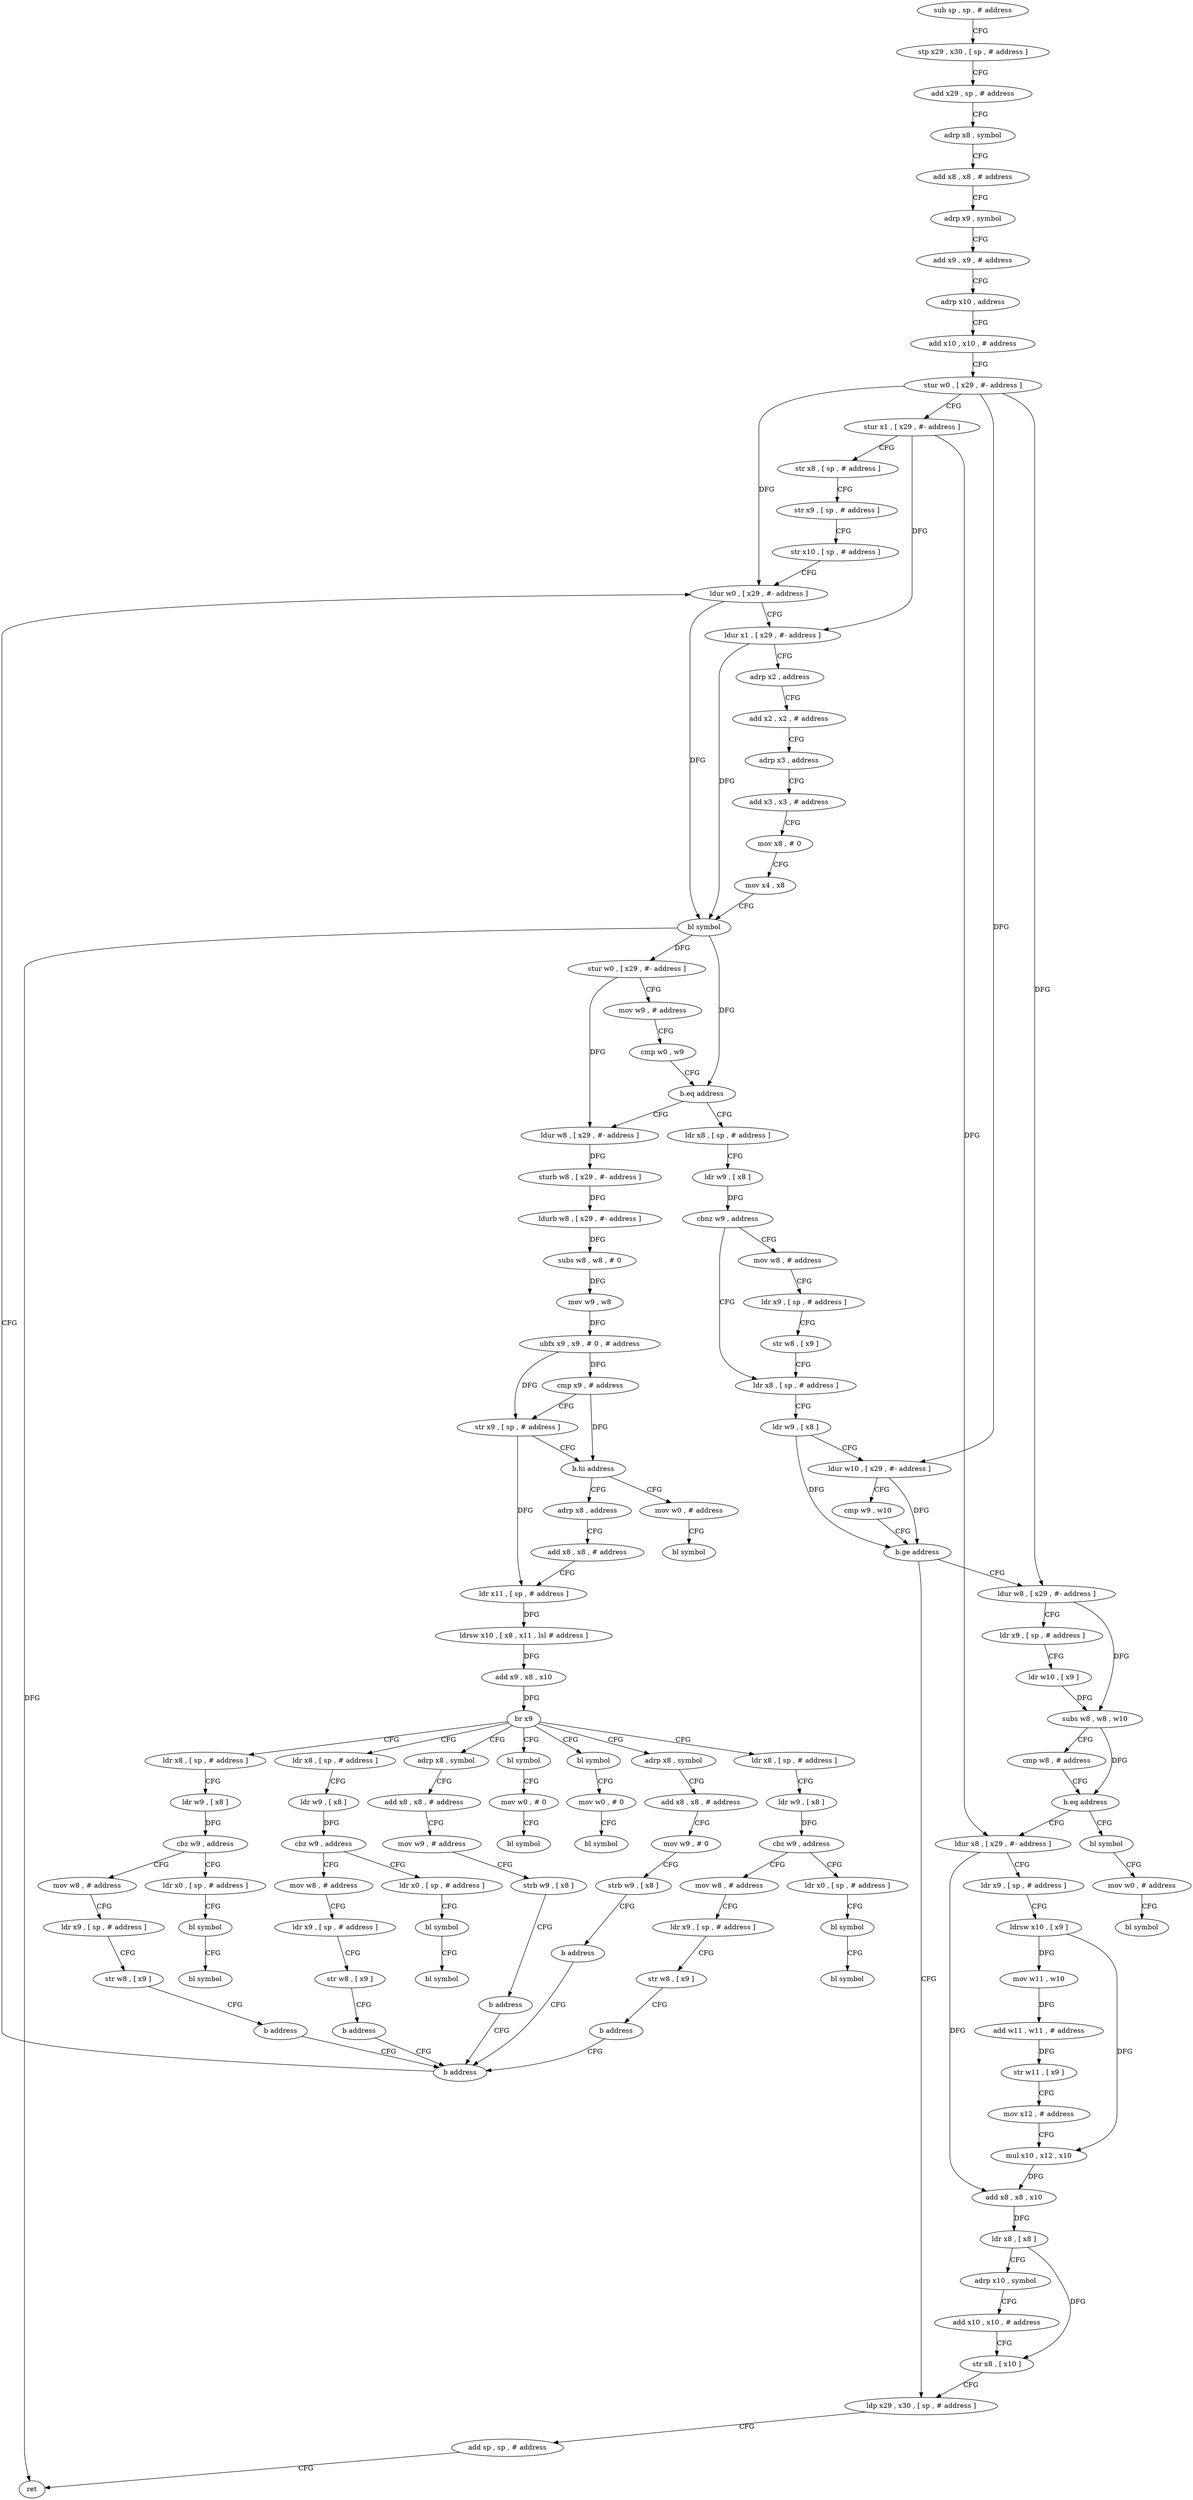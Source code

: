 digraph "func" {
"4217176" [label = "sub sp , sp , # address" ]
"4217180" [label = "stp x29 , x30 , [ sp , # address ]" ]
"4217184" [label = "add x29 , sp , # address" ]
"4217188" [label = "adrp x8 , symbol" ]
"4217192" [label = "add x8 , x8 , # address" ]
"4217196" [label = "adrp x9 , symbol" ]
"4217200" [label = "add x9 , x9 , # address" ]
"4217204" [label = "adrp x10 , address" ]
"4217208" [label = "add x10 , x10 , # address" ]
"4217212" [label = "stur w0 , [ x29 , #- address ]" ]
"4217216" [label = "stur x1 , [ x29 , #- address ]" ]
"4217220" [label = "str x8 , [ sp , # address ]" ]
"4217224" [label = "str x9 , [ sp , # address ]" ]
"4217228" [label = "str x10 , [ sp , # address ]" ]
"4217232" [label = "ldur w0 , [ x29 , #- address ]" ]
"4217540" [label = "ldr x8 , [ sp , # address ]" ]
"4217544" [label = "ldr w9 , [ x8 ]" ]
"4217548" [label = "cbnz w9 , address" ]
"4217564" [label = "ldr x8 , [ sp , # address ]" ]
"4217552" [label = "mov w8 , # address" ]
"4217284" [label = "ldur w8 , [ x29 , #- address ]" ]
"4217288" [label = "sturb w8 , [ x29 , #- address ]" ]
"4217292" [label = "ldurb w8 , [ x29 , #- address ]" ]
"4217296" [label = "subs w8 , w8 , # 0" ]
"4217300" [label = "mov w9 , w8" ]
"4217304" [label = "ubfx x9 , x9 , # 0 , # address" ]
"4217308" [label = "cmp x9 , # address" ]
"4217312" [label = "str x9 , [ sp , # address ]" ]
"4217316" [label = "b.hi address" ]
"4217528" [label = "mov w0 , # address" ]
"4217320" [label = "adrp x8 , address" ]
"4217568" [label = "ldr w9 , [ x8 ]" ]
"4217572" [label = "ldur w10 , [ x29 , #- address ]" ]
"4217576" [label = "cmp w9 , w10" ]
"4217580" [label = "b.ge address" ]
"4217672" [label = "ldp x29 , x30 , [ sp , # address ]" ]
"4217584" [label = "ldur w8 , [ x29 , #- address ]" ]
"4217556" [label = "ldr x9 , [ sp , # address ]" ]
"4217560" [label = "str w8 , [ x9 ]" ]
"4217532" [label = "bl symbol" ]
"4217324" [label = "add x8 , x8 , # address" ]
"4217328" [label = "ldr x11 , [ sp , # address ]" ]
"4217332" [label = "ldrsw x10 , [ x8 , x11 , lsl # address ]" ]
"4217336" [label = "add x9 , x8 , x10" ]
"4217340" [label = "br x9" ]
"4217344" [label = "bl symbol" ]
"4217356" [label = "bl symbol" ]
"4217368" [label = "adrp x8 , symbol" ]
"4217388" [label = "adrp x8 , symbol" ]
"4217408" [label = "ldr x8 , [ sp , # address ]" ]
"4217448" [label = "ldr x8 , [ sp , # address ]" ]
"4217488" [label = "ldr x8 , [ sp , # address ]" ]
"4217676" [label = "add sp , sp , # address" ]
"4217680" [label = "ret" ]
"4217588" [label = "ldr x9 , [ sp , # address ]" ]
"4217592" [label = "ldr w10 , [ x9 ]" ]
"4217596" [label = "subs w8 , w8 , w10" ]
"4217600" [label = "cmp w8 , # address" ]
"4217604" [label = "b.eq address" ]
"4217620" [label = "ldur x8 , [ x29 , #- address ]" ]
"4217608" [label = "bl symbol" ]
"4217348" [label = "mov w0 , # 0" ]
"4217352" [label = "bl symbol" ]
"4217360" [label = "mov w0 , # 0" ]
"4217364" [label = "bl symbol" ]
"4217372" [label = "add x8 , x8 , # address" ]
"4217376" [label = "mov w9 , # 0" ]
"4217380" [label = "strb w9 , [ x8 ]" ]
"4217384" [label = "b address" ]
"4217536" [label = "b address" ]
"4217392" [label = "add x8 , x8 , # address" ]
"4217396" [label = "mov w9 , # address" ]
"4217400" [label = "strb w9 , [ x8 ]" ]
"4217404" [label = "b address" ]
"4217412" [label = "ldr w9 , [ x8 ]" ]
"4217416" [label = "cbz w9 , address" ]
"4217432" [label = "mov w8 , # address" ]
"4217420" [label = "ldr x0 , [ sp , # address ]" ]
"4217452" [label = "ldr w9 , [ x8 ]" ]
"4217456" [label = "cbz w9 , address" ]
"4217472" [label = "mov w8 , # address" ]
"4217460" [label = "ldr x0 , [ sp , # address ]" ]
"4217492" [label = "ldr w9 , [ x8 ]" ]
"4217496" [label = "cbz w9 , address" ]
"4217512" [label = "mov w8 , # address" ]
"4217500" [label = "ldr x0 , [ sp , # address ]" ]
"4217624" [label = "ldr x9 , [ sp , # address ]" ]
"4217628" [label = "ldrsw x10 , [ x9 ]" ]
"4217632" [label = "mov w11 , w10" ]
"4217636" [label = "add w11 , w11 , # address" ]
"4217640" [label = "str w11 , [ x9 ]" ]
"4217644" [label = "mov x12 , # address" ]
"4217648" [label = "mul x10 , x12 , x10" ]
"4217652" [label = "add x8 , x8 , x10" ]
"4217656" [label = "ldr x8 , [ x8 ]" ]
"4217660" [label = "adrp x10 , symbol" ]
"4217664" [label = "add x10 , x10 , # address" ]
"4217668" [label = "str x8 , [ x10 ]" ]
"4217612" [label = "mov w0 , # address" ]
"4217616" [label = "bl symbol" ]
"4217436" [label = "ldr x9 , [ sp , # address ]" ]
"4217440" [label = "str w8 , [ x9 ]" ]
"4217444" [label = "b address" ]
"4217424" [label = "bl symbol" ]
"4217428" [label = "bl symbol" ]
"4217476" [label = "ldr x9 , [ sp , # address ]" ]
"4217480" [label = "str w8 , [ x9 ]" ]
"4217484" [label = "b address" ]
"4217464" [label = "bl symbol" ]
"4217468" [label = "bl symbol" ]
"4217516" [label = "ldr x9 , [ sp , # address ]" ]
"4217520" [label = "str w8 , [ x9 ]" ]
"4217524" [label = "b address" ]
"4217504" [label = "bl symbol" ]
"4217508" [label = "bl symbol" ]
"4217236" [label = "ldur x1 , [ x29 , #- address ]" ]
"4217240" [label = "adrp x2 , address" ]
"4217244" [label = "add x2 , x2 , # address" ]
"4217248" [label = "adrp x3 , address" ]
"4217252" [label = "add x3 , x3 , # address" ]
"4217256" [label = "mov x8 , # 0" ]
"4217260" [label = "mov x4 , x8" ]
"4217264" [label = "bl symbol" ]
"4217268" [label = "stur w0 , [ x29 , #- address ]" ]
"4217272" [label = "mov w9 , # address" ]
"4217276" [label = "cmp w0 , w9" ]
"4217280" [label = "b.eq address" ]
"4217176" -> "4217180" [ label = "CFG" ]
"4217180" -> "4217184" [ label = "CFG" ]
"4217184" -> "4217188" [ label = "CFG" ]
"4217188" -> "4217192" [ label = "CFG" ]
"4217192" -> "4217196" [ label = "CFG" ]
"4217196" -> "4217200" [ label = "CFG" ]
"4217200" -> "4217204" [ label = "CFG" ]
"4217204" -> "4217208" [ label = "CFG" ]
"4217208" -> "4217212" [ label = "CFG" ]
"4217212" -> "4217216" [ label = "CFG" ]
"4217212" -> "4217232" [ label = "DFG" ]
"4217212" -> "4217572" [ label = "DFG" ]
"4217212" -> "4217584" [ label = "DFG" ]
"4217216" -> "4217220" [ label = "CFG" ]
"4217216" -> "4217236" [ label = "DFG" ]
"4217216" -> "4217620" [ label = "DFG" ]
"4217220" -> "4217224" [ label = "CFG" ]
"4217224" -> "4217228" [ label = "CFG" ]
"4217228" -> "4217232" [ label = "CFG" ]
"4217232" -> "4217236" [ label = "CFG" ]
"4217232" -> "4217264" [ label = "DFG" ]
"4217540" -> "4217544" [ label = "CFG" ]
"4217544" -> "4217548" [ label = "DFG" ]
"4217548" -> "4217564" [ label = "CFG" ]
"4217548" -> "4217552" [ label = "CFG" ]
"4217564" -> "4217568" [ label = "CFG" ]
"4217552" -> "4217556" [ label = "CFG" ]
"4217284" -> "4217288" [ label = "DFG" ]
"4217288" -> "4217292" [ label = "DFG" ]
"4217292" -> "4217296" [ label = "DFG" ]
"4217296" -> "4217300" [ label = "DFG" ]
"4217300" -> "4217304" [ label = "DFG" ]
"4217304" -> "4217308" [ label = "DFG" ]
"4217304" -> "4217312" [ label = "DFG" ]
"4217308" -> "4217312" [ label = "CFG" ]
"4217308" -> "4217316" [ label = "DFG" ]
"4217312" -> "4217316" [ label = "CFG" ]
"4217312" -> "4217328" [ label = "DFG" ]
"4217316" -> "4217528" [ label = "CFG" ]
"4217316" -> "4217320" [ label = "CFG" ]
"4217528" -> "4217532" [ label = "CFG" ]
"4217320" -> "4217324" [ label = "CFG" ]
"4217568" -> "4217572" [ label = "CFG" ]
"4217568" -> "4217580" [ label = "DFG" ]
"4217572" -> "4217576" [ label = "CFG" ]
"4217572" -> "4217580" [ label = "DFG" ]
"4217576" -> "4217580" [ label = "CFG" ]
"4217580" -> "4217672" [ label = "CFG" ]
"4217580" -> "4217584" [ label = "CFG" ]
"4217672" -> "4217676" [ label = "CFG" ]
"4217584" -> "4217588" [ label = "CFG" ]
"4217584" -> "4217596" [ label = "DFG" ]
"4217556" -> "4217560" [ label = "CFG" ]
"4217560" -> "4217564" [ label = "CFG" ]
"4217324" -> "4217328" [ label = "CFG" ]
"4217328" -> "4217332" [ label = "DFG" ]
"4217332" -> "4217336" [ label = "DFG" ]
"4217336" -> "4217340" [ label = "DFG" ]
"4217340" -> "4217344" [ label = "CFG" ]
"4217340" -> "4217356" [ label = "CFG" ]
"4217340" -> "4217368" [ label = "CFG" ]
"4217340" -> "4217388" [ label = "CFG" ]
"4217340" -> "4217408" [ label = "CFG" ]
"4217340" -> "4217448" [ label = "CFG" ]
"4217340" -> "4217488" [ label = "CFG" ]
"4217344" -> "4217348" [ label = "CFG" ]
"4217356" -> "4217360" [ label = "CFG" ]
"4217368" -> "4217372" [ label = "CFG" ]
"4217388" -> "4217392" [ label = "CFG" ]
"4217408" -> "4217412" [ label = "CFG" ]
"4217448" -> "4217452" [ label = "CFG" ]
"4217488" -> "4217492" [ label = "CFG" ]
"4217676" -> "4217680" [ label = "CFG" ]
"4217588" -> "4217592" [ label = "CFG" ]
"4217592" -> "4217596" [ label = "DFG" ]
"4217596" -> "4217600" [ label = "CFG" ]
"4217596" -> "4217604" [ label = "DFG" ]
"4217600" -> "4217604" [ label = "CFG" ]
"4217604" -> "4217620" [ label = "CFG" ]
"4217604" -> "4217608" [ label = "CFG" ]
"4217620" -> "4217624" [ label = "CFG" ]
"4217620" -> "4217652" [ label = "DFG" ]
"4217608" -> "4217612" [ label = "CFG" ]
"4217348" -> "4217352" [ label = "CFG" ]
"4217360" -> "4217364" [ label = "CFG" ]
"4217372" -> "4217376" [ label = "CFG" ]
"4217376" -> "4217380" [ label = "CFG" ]
"4217380" -> "4217384" [ label = "CFG" ]
"4217384" -> "4217536" [ label = "CFG" ]
"4217536" -> "4217232" [ label = "CFG" ]
"4217392" -> "4217396" [ label = "CFG" ]
"4217396" -> "4217400" [ label = "CFG" ]
"4217400" -> "4217404" [ label = "CFG" ]
"4217404" -> "4217536" [ label = "CFG" ]
"4217412" -> "4217416" [ label = "DFG" ]
"4217416" -> "4217432" [ label = "CFG" ]
"4217416" -> "4217420" [ label = "CFG" ]
"4217432" -> "4217436" [ label = "CFG" ]
"4217420" -> "4217424" [ label = "CFG" ]
"4217452" -> "4217456" [ label = "DFG" ]
"4217456" -> "4217472" [ label = "CFG" ]
"4217456" -> "4217460" [ label = "CFG" ]
"4217472" -> "4217476" [ label = "CFG" ]
"4217460" -> "4217464" [ label = "CFG" ]
"4217492" -> "4217496" [ label = "DFG" ]
"4217496" -> "4217512" [ label = "CFG" ]
"4217496" -> "4217500" [ label = "CFG" ]
"4217512" -> "4217516" [ label = "CFG" ]
"4217500" -> "4217504" [ label = "CFG" ]
"4217624" -> "4217628" [ label = "CFG" ]
"4217628" -> "4217632" [ label = "DFG" ]
"4217628" -> "4217648" [ label = "DFG" ]
"4217632" -> "4217636" [ label = "DFG" ]
"4217636" -> "4217640" [ label = "DFG" ]
"4217640" -> "4217644" [ label = "CFG" ]
"4217644" -> "4217648" [ label = "CFG" ]
"4217648" -> "4217652" [ label = "DFG" ]
"4217652" -> "4217656" [ label = "DFG" ]
"4217656" -> "4217660" [ label = "CFG" ]
"4217656" -> "4217668" [ label = "DFG" ]
"4217660" -> "4217664" [ label = "CFG" ]
"4217664" -> "4217668" [ label = "CFG" ]
"4217668" -> "4217672" [ label = "CFG" ]
"4217612" -> "4217616" [ label = "CFG" ]
"4217436" -> "4217440" [ label = "CFG" ]
"4217440" -> "4217444" [ label = "CFG" ]
"4217444" -> "4217536" [ label = "CFG" ]
"4217424" -> "4217428" [ label = "CFG" ]
"4217476" -> "4217480" [ label = "CFG" ]
"4217480" -> "4217484" [ label = "CFG" ]
"4217484" -> "4217536" [ label = "CFG" ]
"4217464" -> "4217468" [ label = "CFG" ]
"4217516" -> "4217520" [ label = "CFG" ]
"4217520" -> "4217524" [ label = "CFG" ]
"4217524" -> "4217536" [ label = "CFG" ]
"4217504" -> "4217508" [ label = "CFG" ]
"4217236" -> "4217240" [ label = "CFG" ]
"4217236" -> "4217264" [ label = "DFG" ]
"4217240" -> "4217244" [ label = "CFG" ]
"4217244" -> "4217248" [ label = "CFG" ]
"4217248" -> "4217252" [ label = "CFG" ]
"4217252" -> "4217256" [ label = "CFG" ]
"4217256" -> "4217260" [ label = "CFG" ]
"4217260" -> "4217264" [ label = "CFG" ]
"4217264" -> "4217268" [ label = "DFG" ]
"4217264" -> "4217280" [ label = "DFG" ]
"4217264" -> "4217680" [ label = "DFG" ]
"4217268" -> "4217272" [ label = "CFG" ]
"4217268" -> "4217284" [ label = "DFG" ]
"4217272" -> "4217276" [ label = "CFG" ]
"4217276" -> "4217280" [ label = "CFG" ]
"4217280" -> "4217540" [ label = "CFG" ]
"4217280" -> "4217284" [ label = "CFG" ]
}
